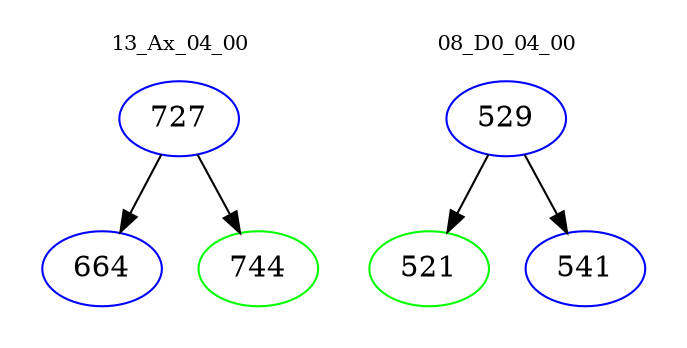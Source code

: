 digraph{
subgraph cluster_0 {
color = white
label = "13_Ax_04_00";
fontsize=10;
T0_727 [label="727", color="blue"]
T0_727 -> T0_664 [color="black"]
T0_664 [label="664", color="blue"]
T0_727 -> T0_744 [color="black"]
T0_744 [label="744", color="green"]
}
subgraph cluster_1 {
color = white
label = "08_D0_04_00";
fontsize=10;
T1_529 [label="529", color="blue"]
T1_529 -> T1_521 [color="black"]
T1_521 [label="521", color="green"]
T1_529 -> T1_541 [color="black"]
T1_541 [label="541", color="blue"]
}
}
